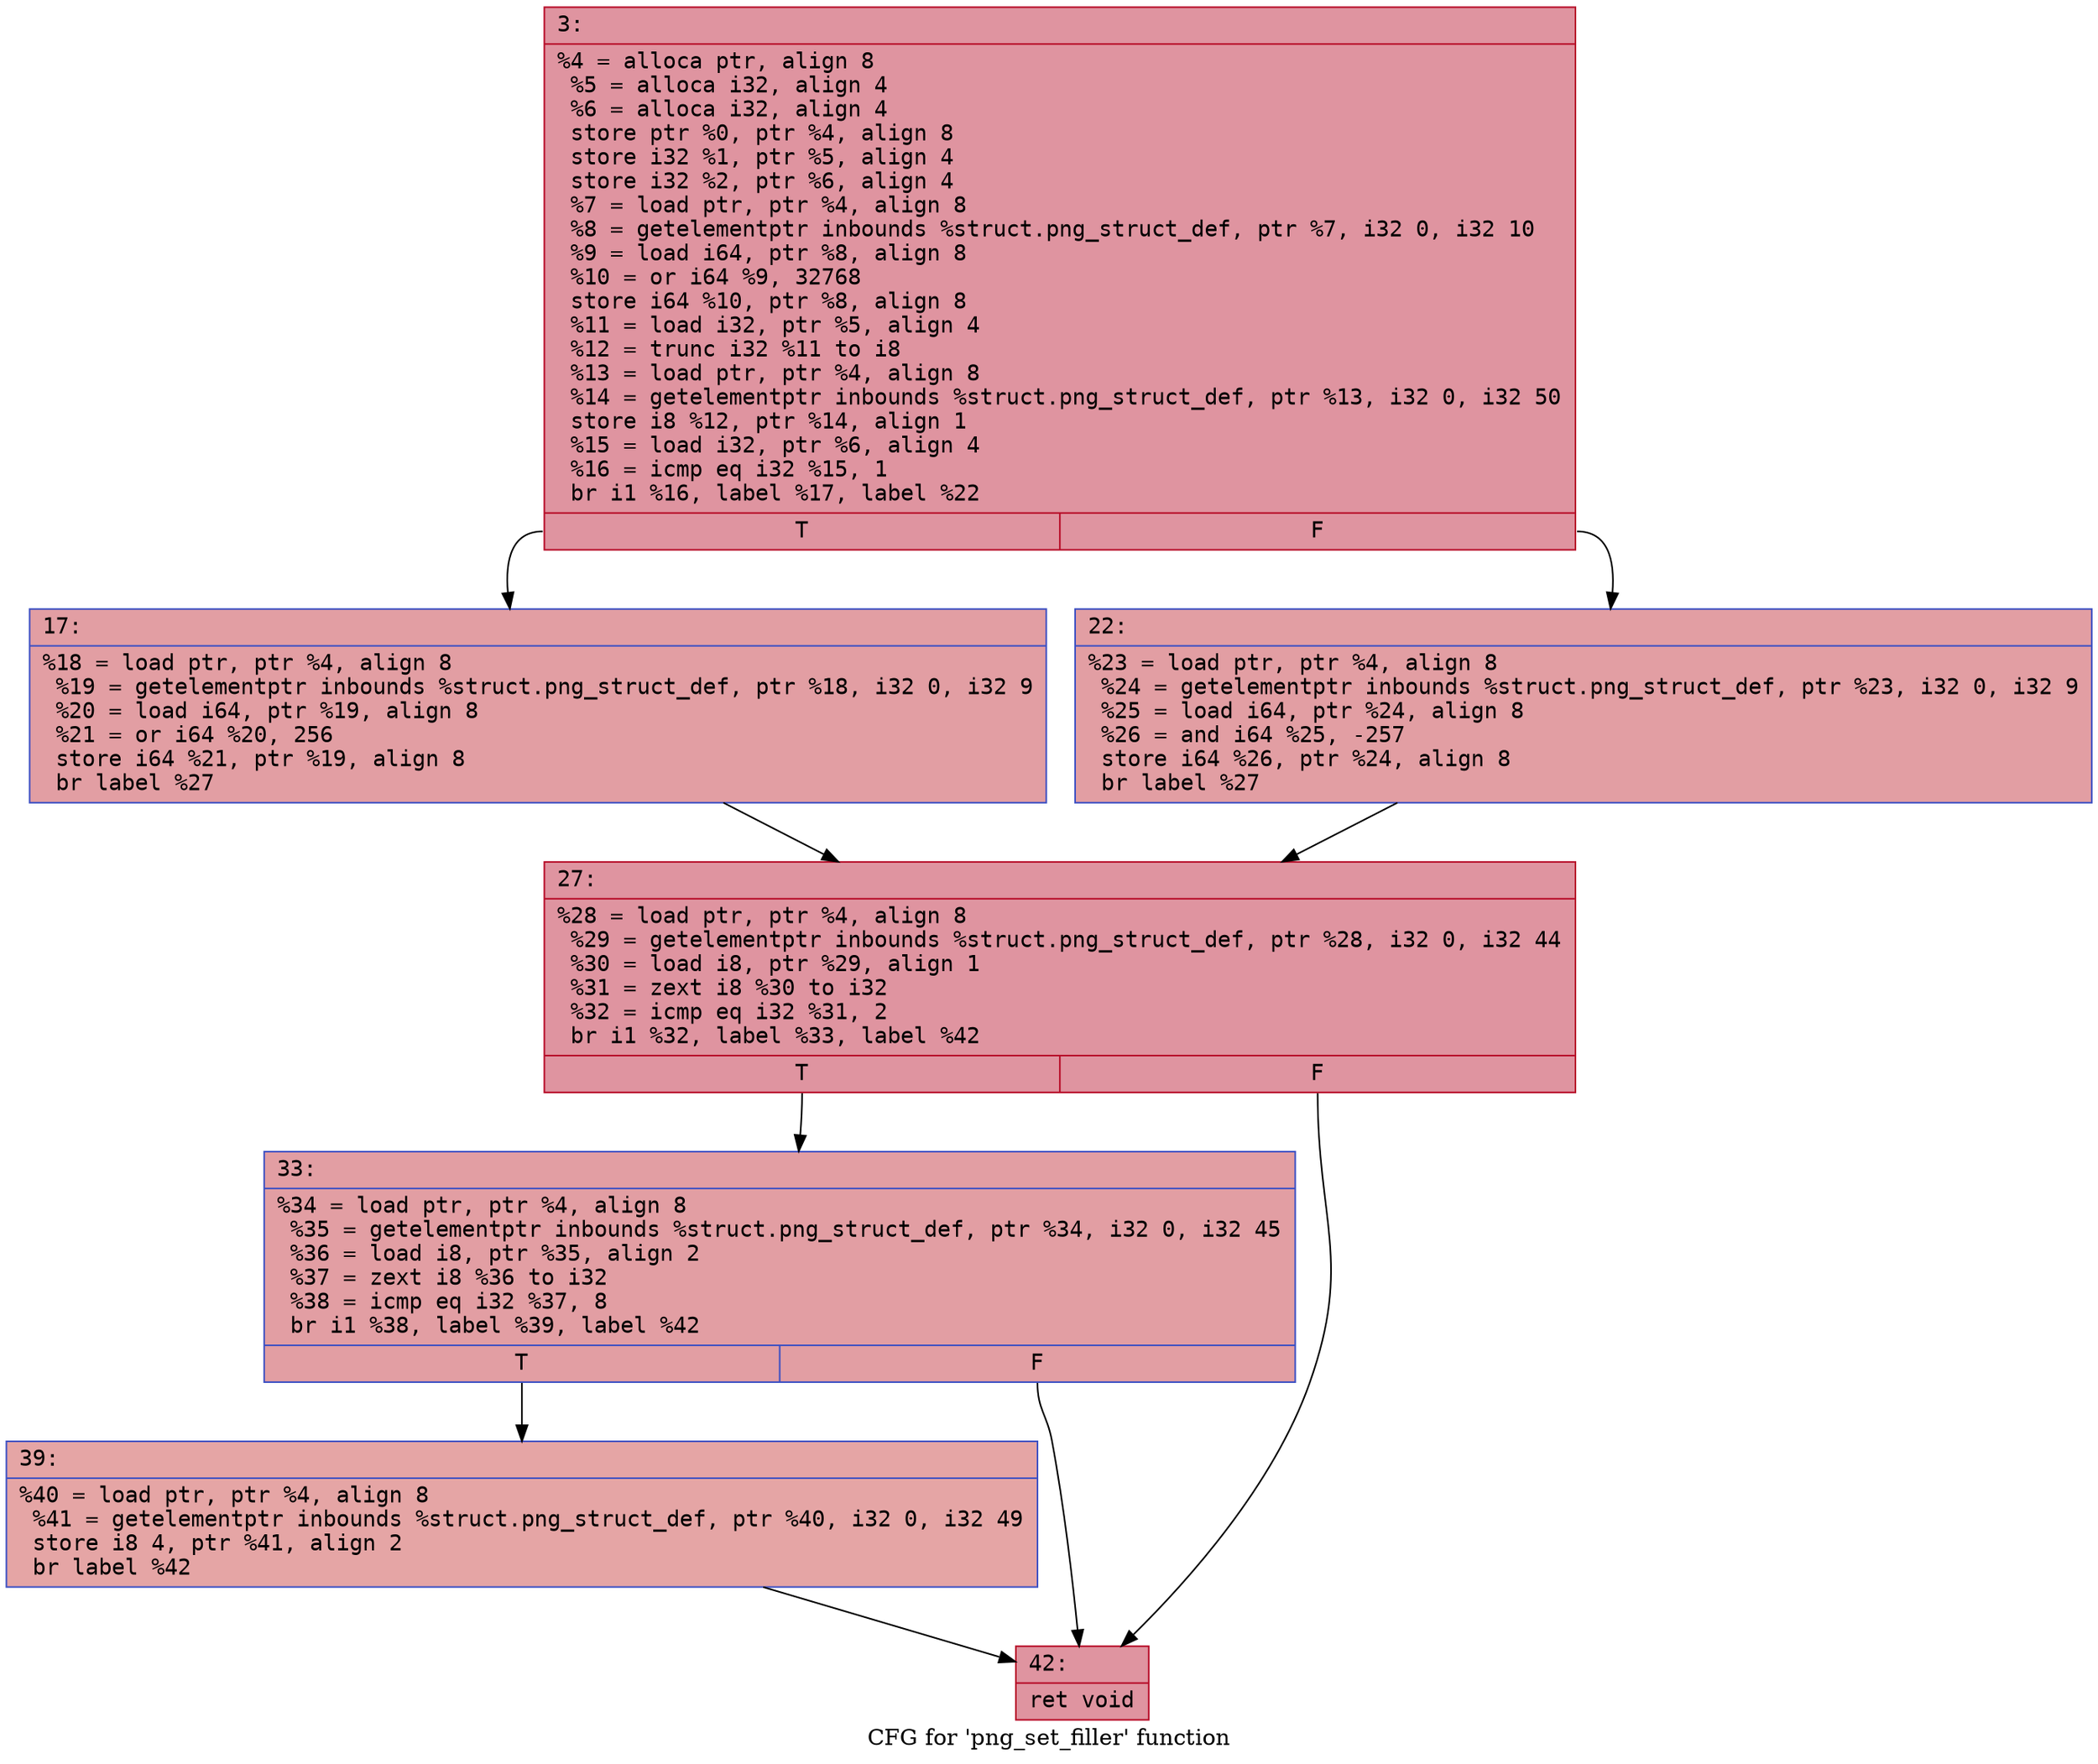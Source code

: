 digraph "CFG for 'png_set_filler' function" {
	label="CFG for 'png_set_filler' function";

	Node0x60000325e580 [shape=record,color="#b70d28ff", style=filled, fillcolor="#b70d2870" fontname="Courier",label="{3:\l|  %4 = alloca ptr, align 8\l  %5 = alloca i32, align 4\l  %6 = alloca i32, align 4\l  store ptr %0, ptr %4, align 8\l  store i32 %1, ptr %5, align 4\l  store i32 %2, ptr %6, align 4\l  %7 = load ptr, ptr %4, align 8\l  %8 = getelementptr inbounds %struct.png_struct_def, ptr %7, i32 0, i32 10\l  %9 = load i64, ptr %8, align 8\l  %10 = or i64 %9, 32768\l  store i64 %10, ptr %8, align 8\l  %11 = load i32, ptr %5, align 4\l  %12 = trunc i32 %11 to i8\l  %13 = load ptr, ptr %4, align 8\l  %14 = getelementptr inbounds %struct.png_struct_def, ptr %13, i32 0, i32 50\l  store i8 %12, ptr %14, align 1\l  %15 = load i32, ptr %6, align 4\l  %16 = icmp eq i32 %15, 1\l  br i1 %16, label %17, label %22\l|{<s0>T|<s1>F}}"];
	Node0x60000325e580:s0 -> Node0x60000325e5d0[tooltip="3 -> 17\nProbability 50.00%" ];
	Node0x60000325e580:s1 -> Node0x60000325e620[tooltip="3 -> 22\nProbability 50.00%" ];
	Node0x60000325e5d0 [shape=record,color="#3d50c3ff", style=filled, fillcolor="#be242e70" fontname="Courier",label="{17:\l|  %18 = load ptr, ptr %4, align 8\l  %19 = getelementptr inbounds %struct.png_struct_def, ptr %18, i32 0, i32 9\l  %20 = load i64, ptr %19, align 8\l  %21 = or i64 %20, 256\l  store i64 %21, ptr %19, align 8\l  br label %27\l}"];
	Node0x60000325e5d0 -> Node0x60000325e670[tooltip="17 -> 27\nProbability 100.00%" ];
	Node0x60000325e620 [shape=record,color="#3d50c3ff", style=filled, fillcolor="#be242e70" fontname="Courier",label="{22:\l|  %23 = load ptr, ptr %4, align 8\l  %24 = getelementptr inbounds %struct.png_struct_def, ptr %23, i32 0, i32 9\l  %25 = load i64, ptr %24, align 8\l  %26 = and i64 %25, -257\l  store i64 %26, ptr %24, align 8\l  br label %27\l}"];
	Node0x60000325e620 -> Node0x60000325e670[tooltip="22 -> 27\nProbability 100.00%" ];
	Node0x60000325e670 [shape=record,color="#b70d28ff", style=filled, fillcolor="#b70d2870" fontname="Courier",label="{27:\l|  %28 = load ptr, ptr %4, align 8\l  %29 = getelementptr inbounds %struct.png_struct_def, ptr %28, i32 0, i32 44\l  %30 = load i8, ptr %29, align 1\l  %31 = zext i8 %30 to i32\l  %32 = icmp eq i32 %31, 2\l  br i1 %32, label %33, label %42\l|{<s0>T|<s1>F}}"];
	Node0x60000325e670:s0 -> Node0x60000325e6c0[tooltip="27 -> 33\nProbability 50.00%" ];
	Node0x60000325e670:s1 -> Node0x60000325e760[tooltip="27 -> 42\nProbability 50.00%" ];
	Node0x60000325e6c0 [shape=record,color="#3d50c3ff", style=filled, fillcolor="#be242e70" fontname="Courier",label="{33:\l|  %34 = load ptr, ptr %4, align 8\l  %35 = getelementptr inbounds %struct.png_struct_def, ptr %34, i32 0, i32 45\l  %36 = load i8, ptr %35, align 2\l  %37 = zext i8 %36 to i32\l  %38 = icmp eq i32 %37, 8\l  br i1 %38, label %39, label %42\l|{<s0>T|<s1>F}}"];
	Node0x60000325e6c0:s0 -> Node0x60000325e710[tooltip="33 -> 39\nProbability 50.00%" ];
	Node0x60000325e6c0:s1 -> Node0x60000325e760[tooltip="33 -> 42\nProbability 50.00%" ];
	Node0x60000325e710 [shape=record,color="#3d50c3ff", style=filled, fillcolor="#c5333470" fontname="Courier",label="{39:\l|  %40 = load ptr, ptr %4, align 8\l  %41 = getelementptr inbounds %struct.png_struct_def, ptr %40, i32 0, i32 49\l  store i8 4, ptr %41, align 2\l  br label %42\l}"];
	Node0x60000325e710 -> Node0x60000325e760[tooltip="39 -> 42\nProbability 100.00%" ];
	Node0x60000325e760 [shape=record,color="#b70d28ff", style=filled, fillcolor="#b70d2870" fontname="Courier",label="{42:\l|  ret void\l}"];
}
